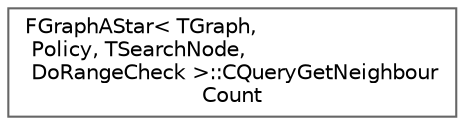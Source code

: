 digraph "Graphical Class Hierarchy"
{
 // INTERACTIVE_SVG=YES
 // LATEX_PDF_SIZE
  bgcolor="transparent";
  edge [fontname=Helvetica,fontsize=10,labelfontname=Helvetica,labelfontsize=10];
  node [fontname=Helvetica,fontsize=10,shape=box,height=0.2,width=0.4];
  rankdir="LR";
  Node0 [id="Node000000",label="FGraphAStar\< TGraph,\l Policy, TSearchNode,\l DoRangeCheck \>::CQueryGetNeighbour\lCount",height=0.2,width=0.4,color="grey40", fillcolor="white", style="filled",URL="$d7/dee/structFGraphAStar_1_1CQueryGetNeighbourCount.html",tooltip=" "];
}
